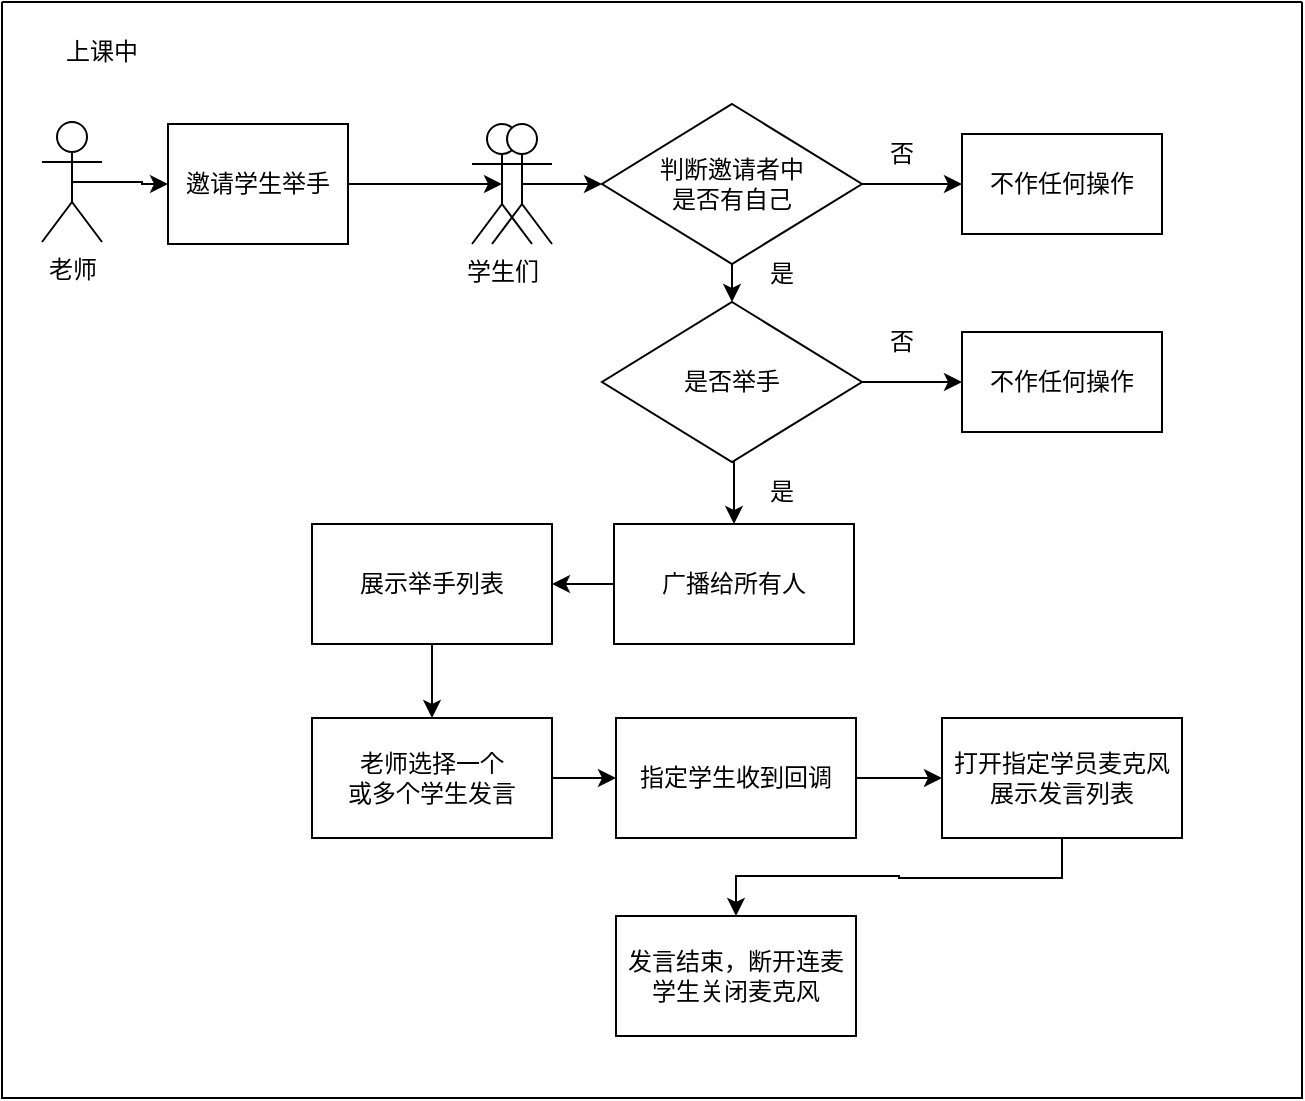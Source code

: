 <mxfile version="20.1.1" type="github">
  <diagram id="NCXX1GlQ_GiwAanI8wmi" name="点名与举手">
    <mxGraphModel dx="1038" dy="913" grid="1" gridSize="10" guides="1" tooltips="1" connect="1" arrows="1" fold="1" page="1" pageScale="1" pageWidth="827" pageHeight="1169" math="0" shadow="0">
      <root>
        <mxCell id="0" />
        <mxCell id="1" parent="0" />
        <mxCell id="C7qyKZPwp6OcvSTAfWwq-3" value="" style="swimlane;startSize=0;" vertex="1" parent="1">
          <mxGeometry x="120" y="62" width="650" height="548" as="geometry" />
        </mxCell>
        <mxCell id="C7qyKZPwp6OcvSTAfWwq-14" style="edgeStyle=orthogonalEdgeStyle;rounded=0;orthogonalLoop=1;jettySize=auto;html=1;exitX=0.5;exitY=0.5;exitDx=0;exitDy=0;exitPerimeter=0;entryX=0;entryY=0.5;entryDx=0;entryDy=0;" edge="1" parent="C7qyKZPwp6OcvSTAfWwq-3" source="C7qyKZPwp6OcvSTAfWwq-1" target="C7qyKZPwp6OcvSTAfWwq-10">
          <mxGeometry relative="1" as="geometry" />
        </mxCell>
        <mxCell id="C7qyKZPwp6OcvSTAfWwq-1" value="老师" style="shape=umlActor;verticalLabelPosition=bottom;verticalAlign=top;html=1;outlineConnect=0;" vertex="1" parent="C7qyKZPwp6OcvSTAfWwq-3">
          <mxGeometry x="20" y="60" width="30" height="60" as="geometry" />
        </mxCell>
        <mxCell id="C7qyKZPwp6OcvSTAfWwq-6" value="上课中" style="text;html=1;strokeColor=none;fillColor=none;align=center;verticalAlign=middle;whiteSpace=wrap;rounded=0;" vertex="1" parent="C7qyKZPwp6OcvSTAfWwq-3">
          <mxGeometry x="20" y="10" width="60" height="30" as="geometry" />
        </mxCell>
        <mxCell id="C7qyKZPwp6OcvSTAfWwq-7" value="学生们" style="shape=umlActor;verticalLabelPosition=bottom;verticalAlign=top;html=1;outlineConnect=0;" vertex="1" parent="C7qyKZPwp6OcvSTAfWwq-3">
          <mxGeometry x="235" y="61" width="30" height="60" as="geometry" />
        </mxCell>
        <mxCell id="C7qyKZPwp6OcvSTAfWwq-24" style="edgeStyle=orthogonalEdgeStyle;rounded=0;orthogonalLoop=1;jettySize=auto;html=1;exitX=1;exitY=0.5;exitDx=0;exitDy=0;entryX=0.5;entryY=0.5;entryDx=0;entryDy=0;entryPerimeter=0;" edge="1" parent="C7qyKZPwp6OcvSTAfWwq-3" source="C7qyKZPwp6OcvSTAfWwq-10" target="C7qyKZPwp6OcvSTAfWwq-7">
          <mxGeometry relative="1" as="geometry" />
        </mxCell>
        <mxCell id="C7qyKZPwp6OcvSTAfWwq-10" value="邀请学生举手" style="rounded=0;whiteSpace=wrap;html=1;" vertex="1" parent="C7qyKZPwp6OcvSTAfWwq-3">
          <mxGeometry x="83" y="61" width="90" height="60" as="geometry" />
        </mxCell>
        <mxCell id="C7qyKZPwp6OcvSTAfWwq-26" style="edgeStyle=orthogonalEdgeStyle;rounded=0;orthogonalLoop=1;jettySize=auto;html=1;exitX=0.5;exitY=0.5;exitDx=0;exitDy=0;exitPerimeter=0;entryX=0;entryY=0.5;entryDx=0;entryDy=0;" edge="1" parent="C7qyKZPwp6OcvSTAfWwq-3" source="C7qyKZPwp6OcvSTAfWwq-22" target="C7qyKZPwp6OcvSTAfWwq-31">
          <mxGeometry relative="1" as="geometry">
            <mxPoint x="304" y="91" as="targetPoint" />
          </mxGeometry>
        </mxCell>
        <mxCell id="C7qyKZPwp6OcvSTAfWwq-22" value="" style="shape=umlActor;verticalLabelPosition=bottom;verticalAlign=top;html=1;outlineConnect=0;" vertex="1" parent="C7qyKZPwp6OcvSTAfWwq-3">
          <mxGeometry x="245" y="61" width="30" height="60" as="geometry" />
        </mxCell>
        <mxCell id="C7qyKZPwp6OcvSTAfWwq-34" style="edgeStyle=orthogonalEdgeStyle;rounded=0;orthogonalLoop=1;jettySize=auto;html=1;exitX=1;exitY=0.5;exitDx=0;exitDy=0;entryX=0;entryY=0.5;entryDx=0;entryDy=0;" edge="1" parent="C7qyKZPwp6OcvSTAfWwq-3" source="C7qyKZPwp6OcvSTAfWwq-31" target="C7qyKZPwp6OcvSTAfWwq-33">
          <mxGeometry relative="1" as="geometry" />
        </mxCell>
        <mxCell id="C7qyKZPwp6OcvSTAfWwq-38" style="edgeStyle=orthogonalEdgeStyle;rounded=0;orthogonalLoop=1;jettySize=auto;html=1;exitX=0.5;exitY=1;exitDx=0;exitDy=0;entryX=0.5;entryY=0;entryDx=0;entryDy=0;" edge="1" parent="C7qyKZPwp6OcvSTAfWwq-3" source="C7qyKZPwp6OcvSTAfWwq-31" target="C7qyKZPwp6OcvSTAfWwq-37">
          <mxGeometry relative="1" as="geometry" />
        </mxCell>
        <mxCell id="C7qyKZPwp6OcvSTAfWwq-31" value="判断邀请者中&lt;br&gt;是否有自己" style="rhombus;whiteSpace=wrap;html=1;" vertex="1" parent="C7qyKZPwp6OcvSTAfWwq-3">
          <mxGeometry x="300" y="51" width="130" height="80" as="geometry" />
        </mxCell>
        <mxCell id="C7qyKZPwp6OcvSTAfWwq-33" value="不作任何操作" style="rounded=0;whiteSpace=wrap;html=1;" vertex="1" parent="C7qyKZPwp6OcvSTAfWwq-3">
          <mxGeometry x="480" y="66" width="100" height="50" as="geometry" />
        </mxCell>
        <mxCell id="C7qyKZPwp6OcvSTAfWwq-35" value="否" style="text;html=1;strokeColor=none;fillColor=none;align=center;verticalAlign=middle;whiteSpace=wrap;rounded=0;" vertex="1" parent="C7qyKZPwp6OcvSTAfWwq-3">
          <mxGeometry x="420" y="61" width="60" height="30" as="geometry" />
        </mxCell>
        <mxCell id="C7qyKZPwp6OcvSTAfWwq-60" style="edgeStyle=orthogonalEdgeStyle;rounded=0;orthogonalLoop=1;jettySize=auto;html=1;exitX=1;exitY=0.5;exitDx=0;exitDy=0;entryX=0;entryY=0.5;entryDx=0;entryDy=0;" edge="1" parent="C7qyKZPwp6OcvSTAfWwq-3" source="C7qyKZPwp6OcvSTAfWwq-37" target="C7qyKZPwp6OcvSTAfWwq-41">
          <mxGeometry relative="1" as="geometry" />
        </mxCell>
        <mxCell id="C7qyKZPwp6OcvSTAfWwq-64" style="edgeStyle=orthogonalEdgeStyle;rounded=0;orthogonalLoop=1;jettySize=auto;html=1;exitX=0.5;exitY=1;exitDx=0;exitDy=0;entryX=0.5;entryY=0;entryDx=0;entryDy=0;" edge="1" parent="C7qyKZPwp6OcvSTAfWwq-3" source="C7qyKZPwp6OcvSTAfWwq-37" target="C7qyKZPwp6OcvSTAfWwq-63">
          <mxGeometry relative="1" as="geometry" />
        </mxCell>
        <mxCell id="C7qyKZPwp6OcvSTAfWwq-37" value="是否举手" style="rhombus;whiteSpace=wrap;html=1;" vertex="1" parent="C7qyKZPwp6OcvSTAfWwq-3">
          <mxGeometry x="300" y="150" width="130" height="80" as="geometry" />
        </mxCell>
        <mxCell id="C7qyKZPwp6OcvSTAfWwq-41" value="不作任何操作" style="rounded=0;whiteSpace=wrap;html=1;" vertex="1" parent="C7qyKZPwp6OcvSTAfWwq-3">
          <mxGeometry x="480" y="165" width="100" height="50" as="geometry" />
        </mxCell>
        <mxCell id="C7qyKZPwp6OcvSTAfWwq-61" value="否" style="text;html=1;strokeColor=none;fillColor=none;align=center;verticalAlign=middle;whiteSpace=wrap;rounded=0;" vertex="1" parent="C7qyKZPwp6OcvSTAfWwq-3">
          <mxGeometry x="420" y="155" width="60" height="30" as="geometry" />
        </mxCell>
        <mxCell id="C7qyKZPwp6OcvSTAfWwq-67" style="edgeStyle=orthogonalEdgeStyle;rounded=0;orthogonalLoop=1;jettySize=auto;html=1;exitX=0;exitY=0.5;exitDx=0;exitDy=0;entryX=1;entryY=0.5;entryDx=0;entryDy=0;" edge="1" parent="C7qyKZPwp6OcvSTAfWwq-3" source="C7qyKZPwp6OcvSTAfWwq-63" target="C7qyKZPwp6OcvSTAfWwq-66">
          <mxGeometry relative="1" as="geometry" />
        </mxCell>
        <mxCell id="C7qyKZPwp6OcvSTAfWwq-63" value="广播给所有人" style="rounded=0;whiteSpace=wrap;html=1;" vertex="1" parent="C7qyKZPwp6OcvSTAfWwq-3">
          <mxGeometry x="306" y="261" width="120" height="60" as="geometry" />
        </mxCell>
        <mxCell id="C7qyKZPwp6OcvSTAfWwq-71" style="edgeStyle=orthogonalEdgeStyle;rounded=0;orthogonalLoop=1;jettySize=auto;html=1;exitX=0.5;exitY=1;exitDx=0;exitDy=0;entryX=0.5;entryY=0;entryDx=0;entryDy=0;" edge="1" parent="C7qyKZPwp6OcvSTAfWwq-3" source="C7qyKZPwp6OcvSTAfWwq-66" target="C7qyKZPwp6OcvSTAfWwq-70">
          <mxGeometry relative="1" as="geometry" />
        </mxCell>
        <mxCell id="C7qyKZPwp6OcvSTAfWwq-66" value="展示举手列表" style="rounded=0;whiteSpace=wrap;html=1;" vertex="1" parent="C7qyKZPwp6OcvSTAfWwq-3">
          <mxGeometry x="155" y="261" width="120" height="60" as="geometry" />
        </mxCell>
        <mxCell id="C7qyKZPwp6OcvSTAfWwq-74" style="edgeStyle=orthogonalEdgeStyle;rounded=0;orthogonalLoop=1;jettySize=auto;html=1;exitX=1;exitY=0.5;exitDx=0;exitDy=0;entryX=0;entryY=0.5;entryDx=0;entryDy=0;" edge="1" parent="C7qyKZPwp6OcvSTAfWwq-3" source="C7qyKZPwp6OcvSTAfWwq-70" target="C7qyKZPwp6OcvSTAfWwq-73">
          <mxGeometry relative="1" as="geometry" />
        </mxCell>
        <mxCell id="C7qyKZPwp6OcvSTAfWwq-70" value="老师选择一个&lt;br&gt;或多个学生发言" style="rounded=0;whiteSpace=wrap;html=1;" vertex="1" parent="C7qyKZPwp6OcvSTAfWwq-3">
          <mxGeometry x="155" y="358" width="120" height="60" as="geometry" />
        </mxCell>
        <mxCell id="C7qyKZPwp6OcvSTAfWwq-81" style="edgeStyle=orthogonalEdgeStyle;rounded=0;orthogonalLoop=1;jettySize=auto;html=1;exitX=1;exitY=0.5;exitDx=0;exitDy=0;entryX=0;entryY=0.5;entryDx=0;entryDy=0;" edge="1" parent="C7qyKZPwp6OcvSTAfWwq-3" source="C7qyKZPwp6OcvSTAfWwq-73" target="C7qyKZPwp6OcvSTAfWwq-78">
          <mxGeometry relative="1" as="geometry" />
        </mxCell>
        <mxCell id="C7qyKZPwp6OcvSTAfWwq-73" value="指定学生收到回调" style="rounded=0;whiteSpace=wrap;html=1;" vertex="1" parent="C7qyKZPwp6OcvSTAfWwq-3">
          <mxGeometry x="307" y="358" width="120" height="60" as="geometry" />
        </mxCell>
        <mxCell id="C7qyKZPwp6OcvSTAfWwq-75" value="是" style="text;html=1;strokeColor=none;fillColor=none;align=center;verticalAlign=middle;whiteSpace=wrap;rounded=0;" vertex="1" parent="C7qyKZPwp6OcvSTAfWwq-3">
          <mxGeometry x="360" y="121" width="60" height="30" as="geometry" />
        </mxCell>
        <mxCell id="C7qyKZPwp6OcvSTAfWwq-76" value="是" style="text;html=1;strokeColor=none;fillColor=none;align=center;verticalAlign=middle;whiteSpace=wrap;rounded=0;" vertex="1" parent="C7qyKZPwp6OcvSTAfWwq-3">
          <mxGeometry x="360" y="230" width="60" height="30" as="geometry" />
        </mxCell>
        <mxCell id="C7qyKZPwp6OcvSTAfWwq-84" style="edgeStyle=orthogonalEdgeStyle;rounded=0;orthogonalLoop=1;jettySize=auto;html=1;exitX=0.5;exitY=1;exitDx=0;exitDy=0;entryX=0.5;entryY=0;entryDx=0;entryDy=0;" edge="1" parent="C7qyKZPwp6OcvSTAfWwq-3" source="C7qyKZPwp6OcvSTAfWwq-78" target="C7qyKZPwp6OcvSTAfWwq-83">
          <mxGeometry relative="1" as="geometry" />
        </mxCell>
        <mxCell id="C7qyKZPwp6OcvSTAfWwq-78" value="打开指定学员麦克风&lt;br&gt;展示发言列表" style="rounded=0;whiteSpace=wrap;html=1;" vertex="1" parent="C7qyKZPwp6OcvSTAfWwq-3">
          <mxGeometry x="470" y="358" width="120" height="60" as="geometry" />
        </mxCell>
        <mxCell id="C7qyKZPwp6OcvSTAfWwq-83" value="发言结束，断开连麦&lt;br&gt;学生关闭麦克风" style="rounded=0;whiteSpace=wrap;html=1;" vertex="1" parent="C7qyKZPwp6OcvSTAfWwq-3">
          <mxGeometry x="307" y="457" width="120" height="60" as="geometry" />
        </mxCell>
      </root>
    </mxGraphModel>
  </diagram>
</mxfile>
